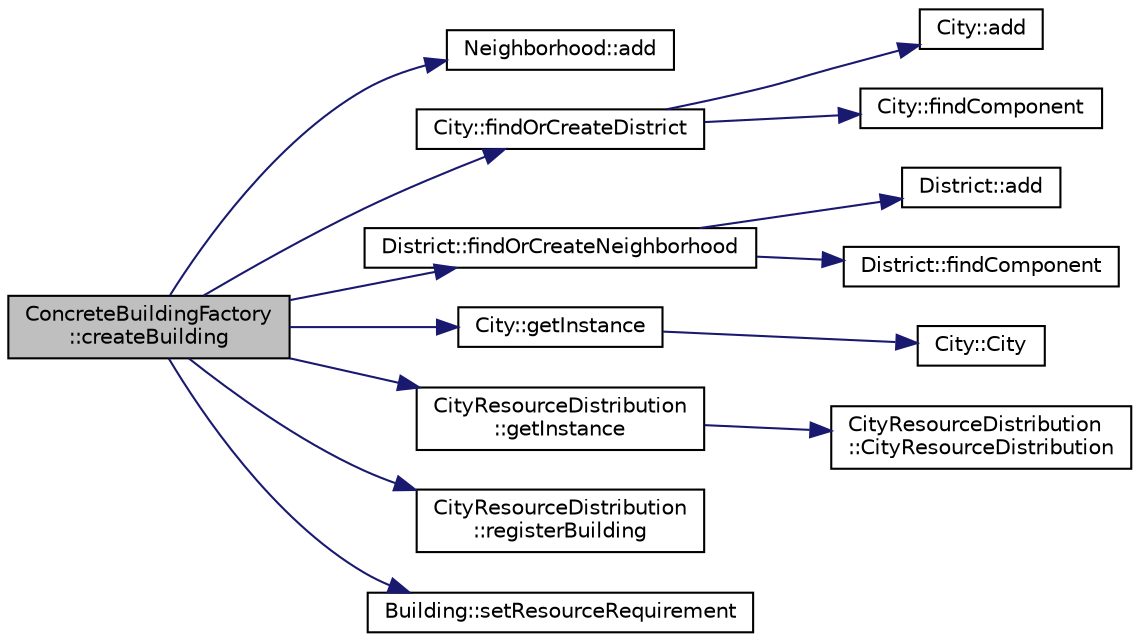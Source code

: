 digraph "ConcreteBuildingFactory::createBuilding"
{
 // LATEX_PDF_SIZE
  edge [fontname="Helvetica",fontsize="10",labelfontname="Helvetica",labelfontsize="10"];
  node [fontname="Helvetica",fontsize="10",shape=record];
  rankdir="LR";
  Node1 [label="ConcreteBuildingFactory\l::createBuilding",height=0.2,width=0.4,color="black", fillcolor="grey75", style="filled", fontcolor="black",tooltip="Creates a new building of the specified type."];
  Node1 -> Node2 [color="midnightblue",fontsize="10",style="solid",fontname="Helvetica"];
  Node2 [label="Neighborhood::add",height=0.2,width=0.4,color="black", fillcolor="white", style="filled",URL="$classNeighborhood.html#a6c672923d3425007e15887e13c653417",tooltip="Adds a component to the neighborhood."];
  Node1 -> Node3 [color="midnightblue",fontsize="10",style="solid",fontname="Helvetica"];
  Node3 [label="City::findOrCreateDistrict",height=0.2,width=0.4,color="black", fillcolor="white", style="filled",URL="$classCity.html#aa152d0d49cd1f7736da6bc684b06ee9a",tooltip=" "];
  Node3 -> Node4 [color="midnightblue",fontsize="10",style="solid",fontname="Helvetica"];
  Node4 [label="City::add",height=0.2,width=0.4,color="black", fillcolor="white", style="filled",URL="$classCity.html#a425a1ec02c953daa3b54d2130b436ea5",tooltip="Adds a child component."];
  Node3 -> Node5 [color="midnightblue",fontsize="10",style="solid",fontname="Helvetica"];
  Node5 [label="City::findComponent",height=0.2,width=0.4,color="black", fillcolor="white", style="filled",URL="$classCity.html#ac84bf70abdb7b505e0c5ceee0a308f76",tooltip="Finds a component by name."];
  Node1 -> Node6 [color="midnightblue",fontsize="10",style="solid",fontname="Helvetica"];
  Node6 [label="District::findOrCreateNeighborhood",height=0.2,width=0.4,color="black", fillcolor="white", style="filled",URL="$classDistrict.html#a53b86971dc7d56d1872888afd154bec6",tooltip=" "];
  Node6 -> Node7 [color="midnightblue",fontsize="10",style="solid",fontname="Helvetica"];
  Node7 [label="District::add",height=0.2,width=0.4,color="black", fillcolor="white", style="filled",URL="$classDistrict.html#a0a5ae16e9ca18114255fd4948089915d",tooltip="Add neighborhood to district."];
  Node6 -> Node8 [color="midnightblue",fontsize="10",style="solid",fontname="Helvetica"];
  Node8 [label="District::findComponent",height=0.2,width=0.4,color="black", fillcolor="white", style="filled",URL="$classDistrict.html#a8336720f00a6c0eaa8790e7e3f1547ad",tooltip="Finds a component by name."];
  Node1 -> Node9 [color="midnightblue",fontsize="10",style="solid",fontname="Helvetica"];
  Node9 [label="City::getInstance",height=0.2,width=0.4,color="black", fillcolor="white", style="filled",URL="$classCity.html#a6489d6c61932e1aecd363ff819e7a6b2",tooltip=" "];
  Node9 -> Node10 [color="midnightblue",fontsize="10",style="solid",fontname="Helvetica"];
  Node10 [label="City::City",height=0.2,width=0.4,color="black", fillcolor="white", style="filled",URL="$classCity.html#a9e4f5be4a3bc66d0538ee893fbc0359a",tooltip=" "];
  Node1 -> Node11 [color="midnightblue",fontsize="10",style="solid",fontname="Helvetica"];
  Node11 [label="CityResourceDistribution\l::getInstance",height=0.2,width=0.4,color="black", fillcolor="white", style="filled",URL="$classCityResourceDistribution.html#a4b66e3241e4a55a374f5efaa0e042352",tooltip=" "];
  Node11 -> Node12 [color="midnightblue",fontsize="10",style="solid",fontname="Helvetica"];
  Node12 [label="CityResourceDistribution\l::CityResourceDistribution",height=0.2,width=0.4,color="black", fillcolor="white", style="filled",URL="$classCityResourceDistribution.html#a7176b6100583b07e33c3b0af046f6790",tooltip=" "];
  Node1 -> Node13 [color="midnightblue",fontsize="10",style="solid",fontname="Helvetica"];
  Node13 [label="CityResourceDistribution\l::registerBuilding",height=0.2,width=0.4,color="black", fillcolor="white", style="filled",URL="$classCityResourceDistribution.html#a40427ff3221f62f875d3e26ddb8d2f57",tooltip=" "];
  Node1 -> Node14 [color="midnightblue",fontsize="10",style="solid",fontname="Helvetica"];
  Node14 [label="Building::setResourceRequirement",height=0.2,width=0.4,color="black", fillcolor="white", style="filled",URL="$classBuilding.html#af3123a4bcbbb97cef337a6ef99215569",tooltip=" "];
}

